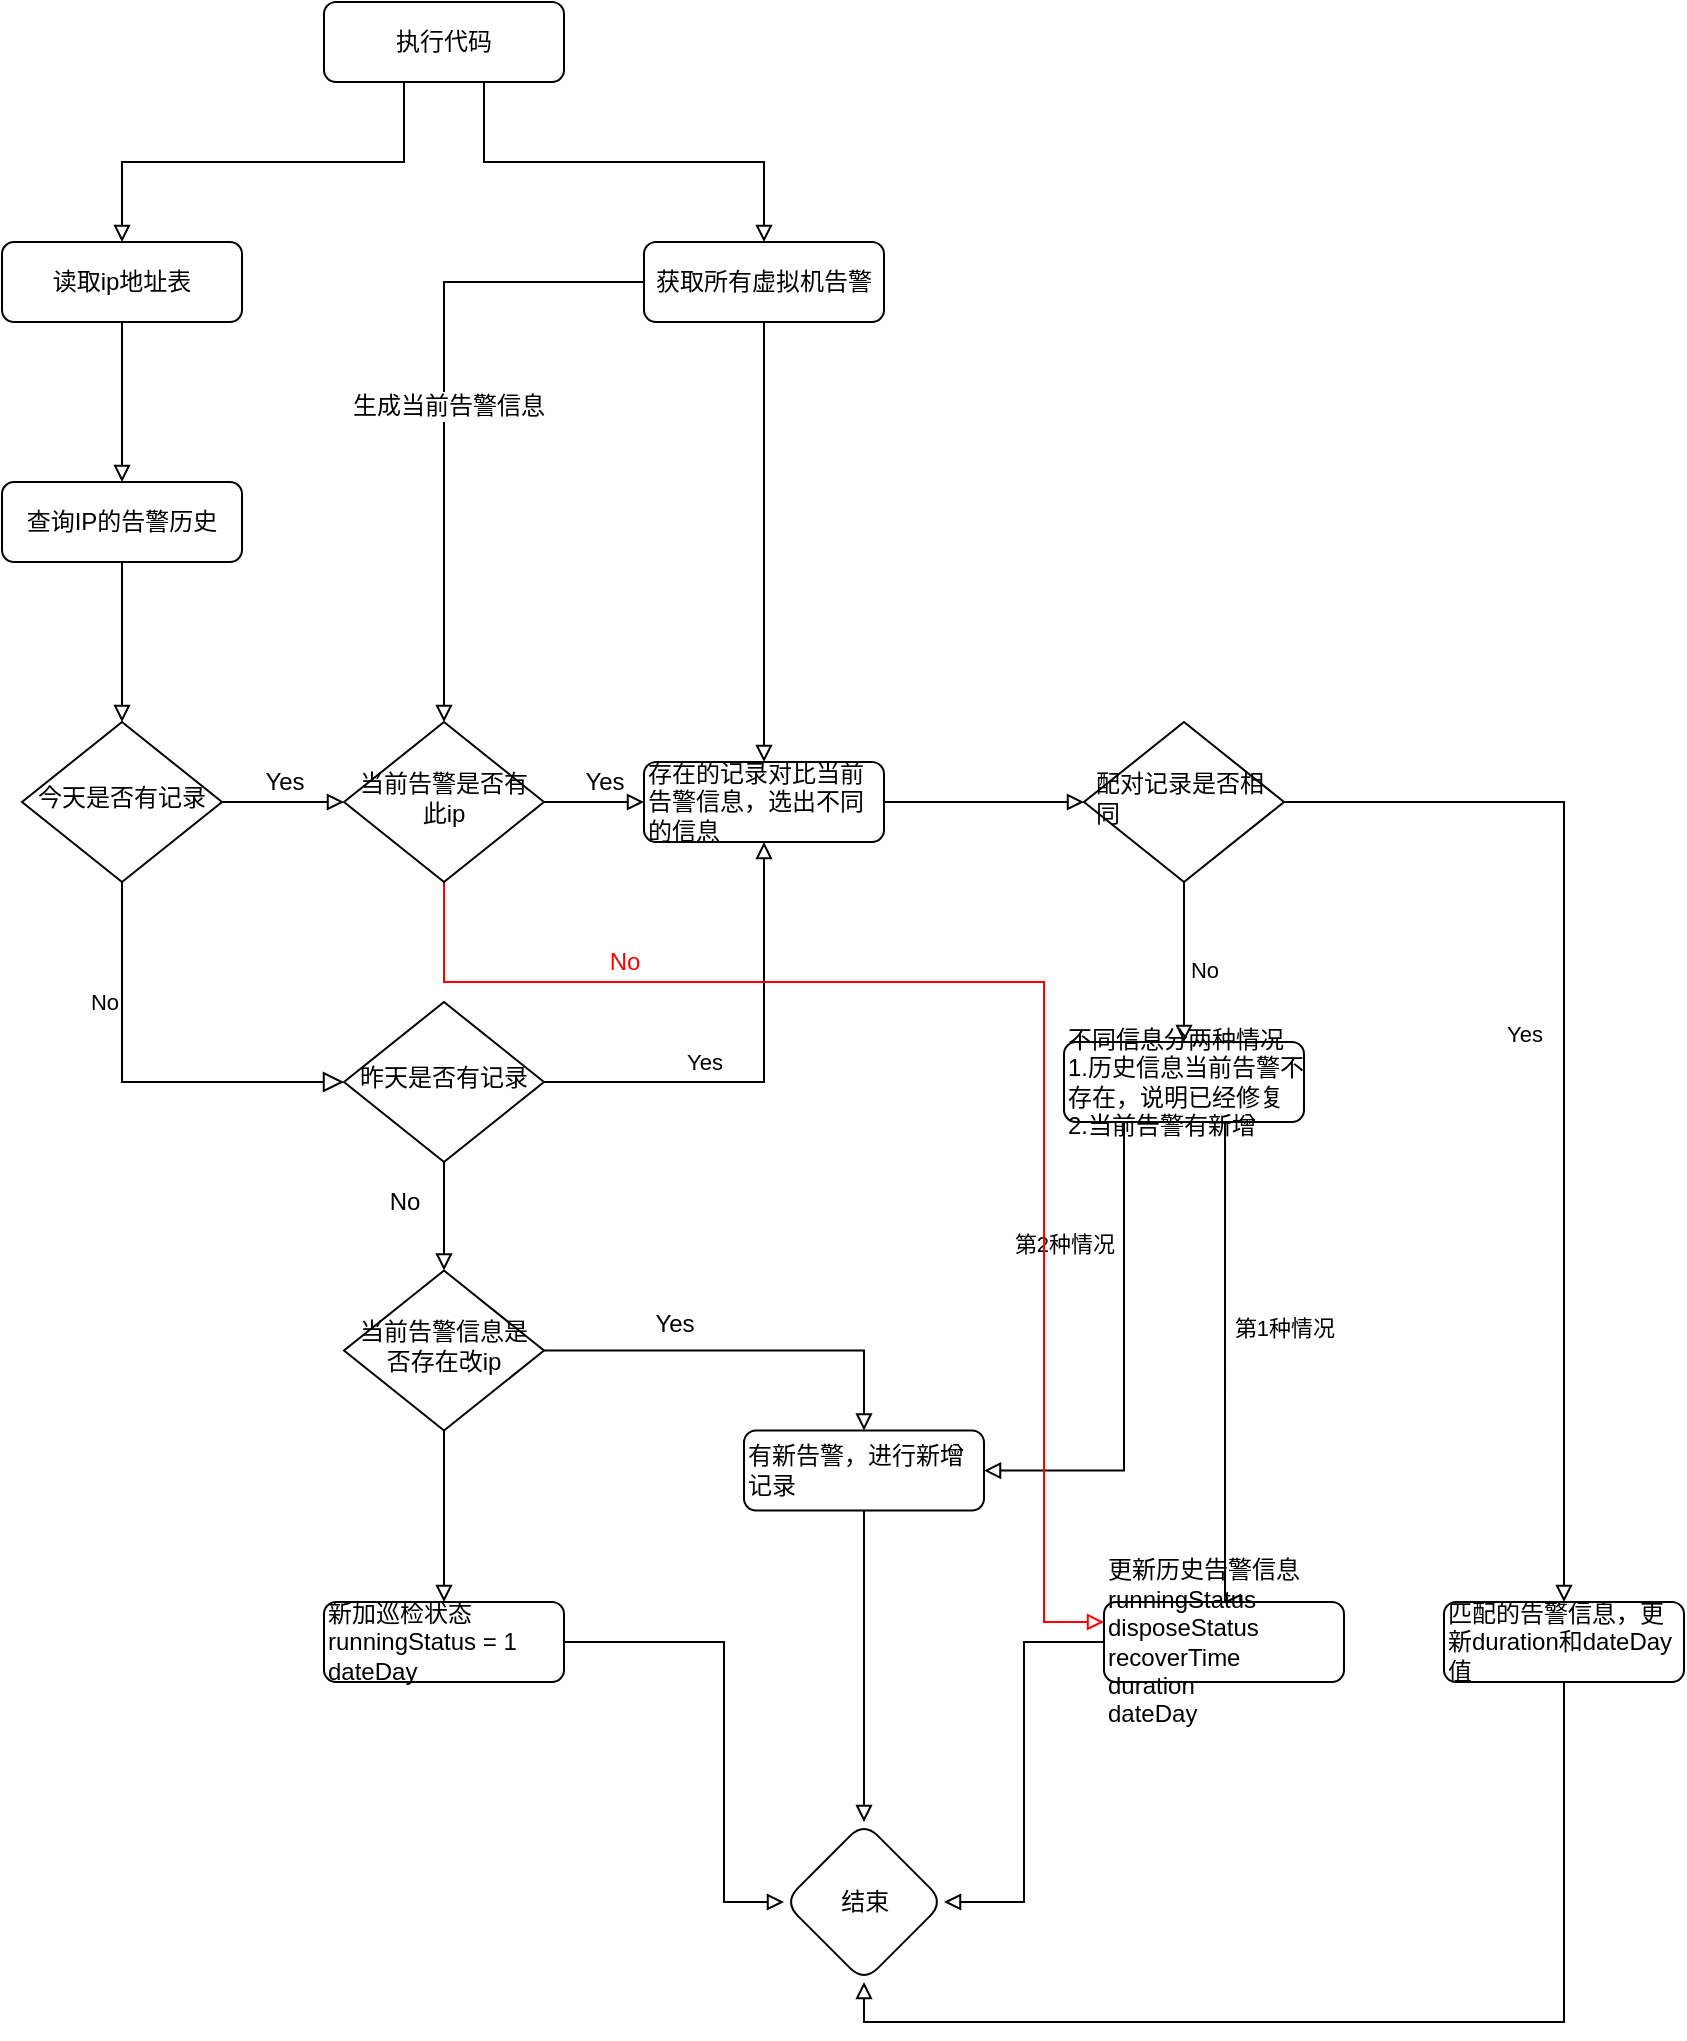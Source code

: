 <mxfile version="17.4.5" type="github">
  <diagram id="C5RBs43oDa-KdzZeNtuy" name="Page-1">
    <mxGraphModel dx="827" dy="459" grid="1" gridSize="10" guides="1" tooltips="1" connect="1" arrows="1" fold="1" page="1" pageScale="1" pageWidth="827" pageHeight="1169" math="0" shadow="0">
      <root>
        <mxCell id="WIyWlLk6GJQsqaUBKTNV-0" />
        <mxCell id="WIyWlLk6GJQsqaUBKTNV-1" parent="WIyWlLk6GJQsqaUBKTNV-0" />
        <mxCell id="_8nHyWnCvMnWl4ZnAWqh-7" value="" style="edgeStyle=orthogonalEdgeStyle;rounded=0;orthogonalLoop=1;jettySize=auto;html=1;startArrow=none;startFill=0;endArrow=block;endFill=0;" parent="WIyWlLk6GJQsqaUBKTNV-1" source="WIyWlLk6GJQsqaUBKTNV-3" target="_8nHyWnCvMnWl4ZnAWqh-6" edge="1">
          <mxGeometry relative="1" as="geometry" />
        </mxCell>
        <mxCell id="WIyWlLk6GJQsqaUBKTNV-3" value="读取ip地址表" style="rounded=1;whiteSpace=wrap;html=1;fontSize=12;glass=0;strokeWidth=1;shadow=0;" parent="WIyWlLk6GJQsqaUBKTNV-1" vertex="1">
          <mxGeometry x="119" y="160" width="120" height="40" as="geometry" />
        </mxCell>
        <mxCell id="WIyWlLk6GJQsqaUBKTNV-5" value="No" style="edgeStyle=orthogonalEdgeStyle;rounded=0;html=1;jettySize=auto;orthogonalLoop=1;fontSize=11;endArrow=block;endFill=0;endSize=8;strokeWidth=1;shadow=0;labelBackgroundColor=none;entryX=0;entryY=0.5;entryDx=0;entryDy=0;" parent="WIyWlLk6GJQsqaUBKTNV-1" source="WIyWlLk6GJQsqaUBKTNV-6" target="_8nHyWnCvMnWl4ZnAWqh-10" edge="1">
          <mxGeometry x="-0.431" y="-9" relative="1" as="geometry">
            <mxPoint as="offset" />
            <Array as="points">
              <mxPoint x="179" y="580" />
            </Array>
          </mxGeometry>
        </mxCell>
        <mxCell id="_3SwLYufHKyttF1XDmPT-38" value="" style="edgeStyle=orthogonalEdgeStyle;rounded=0;orthogonalLoop=1;jettySize=auto;html=1;fontSize=12;endArrow=block;endFill=0;" edge="1" parent="WIyWlLk6GJQsqaUBKTNV-1" source="WIyWlLk6GJQsqaUBKTNV-6" target="_3SwLYufHKyttF1XDmPT-37">
          <mxGeometry relative="1" as="geometry" />
        </mxCell>
        <mxCell id="_3SwLYufHKyttF1XDmPT-39" value="Yes" style="edgeLabel;html=1;align=center;verticalAlign=middle;resizable=0;points=[];fontSize=12;" vertex="1" connectable="0" parent="_3SwLYufHKyttF1XDmPT-38">
          <mxGeometry x="-0.438" y="2" relative="1" as="geometry">
            <mxPoint x="14" y="-8" as="offset" />
          </mxGeometry>
        </mxCell>
        <mxCell id="WIyWlLk6GJQsqaUBKTNV-6" value="今天是否有记录" style="rhombus;whiteSpace=wrap;html=1;shadow=0;fontFamily=Helvetica;fontSize=12;align=center;strokeWidth=1;spacing=6;spacingTop=-4;" parent="WIyWlLk6GJQsqaUBKTNV-1" vertex="1">
          <mxGeometry x="129" y="400" width="100" height="80" as="geometry" />
        </mxCell>
        <mxCell id="_8nHyWnCvMnWl4ZnAWqh-3" style="edgeStyle=orthogonalEdgeStyle;rounded=0;orthogonalLoop=1;jettySize=auto;html=1;entryX=0.5;entryY=0;entryDx=0;entryDy=0;endArrow=block;endFill=0;" parent="WIyWlLk6GJQsqaUBKTNV-1" source="_8nHyWnCvMnWl4ZnAWqh-0" target="WIyWlLk6GJQsqaUBKTNV-3" edge="1">
          <mxGeometry relative="1" as="geometry">
            <Array as="points">
              <mxPoint x="320" y="120" />
              <mxPoint x="179" y="120" />
            </Array>
          </mxGeometry>
        </mxCell>
        <mxCell id="_8nHyWnCvMnWl4ZnAWqh-5" value="" style="edgeStyle=orthogonalEdgeStyle;rounded=0;orthogonalLoop=1;jettySize=auto;html=1;startArrow=none;startFill=0;endArrow=block;endFill=0;" parent="WIyWlLk6GJQsqaUBKTNV-1" source="_8nHyWnCvMnWl4ZnAWqh-0" target="_8nHyWnCvMnWl4ZnAWqh-4" edge="1">
          <mxGeometry relative="1" as="geometry">
            <Array as="points">
              <mxPoint x="360" y="120" />
              <mxPoint x="500" y="120" />
            </Array>
          </mxGeometry>
        </mxCell>
        <mxCell id="_8nHyWnCvMnWl4ZnAWqh-0" value="执行代码" style="rounded=1;whiteSpace=wrap;html=1;fontSize=12;glass=0;strokeWidth=1;shadow=0;" parent="WIyWlLk6GJQsqaUBKTNV-1" vertex="1">
          <mxGeometry x="280" y="40" width="120" height="40" as="geometry" />
        </mxCell>
        <mxCell id="_8nHyWnCvMnWl4ZnAWqh-25" style="edgeStyle=orthogonalEdgeStyle;rounded=0;orthogonalLoop=1;jettySize=auto;html=1;entryX=0.5;entryY=0;entryDx=0;entryDy=0;startArrow=none;startFill=0;endArrow=block;endFill=0;" parent="WIyWlLk6GJQsqaUBKTNV-1" source="_8nHyWnCvMnWl4ZnAWqh-4" target="_8nHyWnCvMnWl4ZnAWqh-14" edge="1">
          <mxGeometry relative="1" as="geometry">
            <Array as="points">
              <mxPoint x="500" y="370" />
              <mxPoint x="500" y="370" />
            </Array>
          </mxGeometry>
        </mxCell>
        <mxCell id="_3SwLYufHKyttF1XDmPT-40" style="edgeStyle=orthogonalEdgeStyle;rounded=0;orthogonalLoop=1;jettySize=auto;html=1;entryX=0.5;entryY=0;entryDx=0;entryDy=0;fontSize=12;endArrow=block;endFill=0;" edge="1" parent="WIyWlLk6GJQsqaUBKTNV-1" source="_8nHyWnCvMnWl4ZnAWqh-4" target="_3SwLYufHKyttF1XDmPT-37">
          <mxGeometry relative="1" as="geometry" />
        </mxCell>
        <mxCell id="_3SwLYufHKyttF1XDmPT-41" value="生成当前告警信息" style="edgeLabel;html=1;align=center;verticalAlign=middle;resizable=0;points=[];fontSize=12;" vertex="1" connectable="0" parent="_3SwLYufHKyttF1XDmPT-40">
          <mxGeometry x="0.014" y="2" relative="1" as="geometry">
            <mxPoint as="offset" />
          </mxGeometry>
        </mxCell>
        <mxCell id="_8nHyWnCvMnWl4ZnAWqh-4" value="获取所有虚拟机告警" style="rounded=1;whiteSpace=wrap;html=1;fontSize=12;glass=0;strokeWidth=1;shadow=0;" parent="WIyWlLk6GJQsqaUBKTNV-1" vertex="1">
          <mxGeometry x="440" y="160" width="120" height="40" as="geometry" />
        </mxCell>
        <mxCell id="_8nHyWnCvMnWl4ZnAWqh-8" style="edgeStyle=orthogonalEdgeStyle;rounded=0;orthogonalLoop=1;jettySize=auto;html=1;entryX=0.5;entryY=0;entryDx=0;entryDy=0;startArrow=none;startFill=0;endArrow=block;endFill=0;" parent="WIyWlLk6GJQsqaUBKTNV-1" source="_8nHyWnCvMnWl4ZnAWqh-6" target="WIyWlLk6GJQsqaUBKTNV-6" edge="1">
          <mxGeometry relative="1" as="geometry" />
        </mxCell>
        <mxCell id="_8nHyWnCvMnWl4ZnAWqh-6" value="查询IP的告警历史" style="rounded=1;whiteSpace=wrap;html=1;fontSize=12;glass=0;strokeWidth=1;shadow=0;" parent="WIyWlLk6GJQsqaUBKTNV-1" vertex="1">
          <mxGeometry x="119" y="280" width="120" height="40" as="geometry" />
        </mxCell>
        <mxCell id="_8nHyWnCvMnWl4ZnAWqh-23" style="edgeStyle=orthogonalEdgeStyle;rounded=0;orthogonalLoop=1;jettySize=auto;html=1;startArrow=none;startFill=0;endArrow=block;endFill=0;" parent="WIyWlLk6GJQsqaUBKTNV-1" source="_8nHyWnCvMnWl4ZnAWqh-10" target="_8nHyWnCvMnWl4ZnAWqh-14" edge="1">
          <mxGeometry relative="1" as="geometry" />
        </mxCell>
        <mxCell id="_8nHyWnCvMnWl4ZnAWqh-24" value="Yes" style="edgeLabel;html=1;align=center;verticalAlign=middle;resizable=0;points=[];" parent="_8nHyWnCvMnWl4ZnAWqh-23" vertex="1" connectable="0">
          <mxGeometry x="-0.087" y="2" relative="1" as="geometry">
            <mxPoint x="-25" y="-8" as="offset" />
          </mxGeometry>
        </mxCell>
        <mxCell id="_3SwLYufHKyttF1XDmPT-25" value="" style="edgeStyle=orthogonalEdgeStyle;rounded=0;orthogonalLoop=1;jettySize=auto;html=1;fontSize=12;endArrow=block;endFill=0;" edge="1" parent="WIyWlLk6GJQsqaUBKTNV-1" source="_8nHyWnCvMnWl4ZnAWqh-10" target="_3SwLYufHKyttF1XDmPT-24">
          <mxGeometry relative="1" as="geometry" />
        </mxCell>
        <mxCell id="_3SwLYufHKyttF1XDmPT-26" value="No" style="edgeLabel;html=1;align=center;verticalAlign=middle;resizable=0;points=[];fontSize=12;" vertex="1" connectable="0" parent="_3SwLYufHKyttF1XDmPT-25">
          <mxGeometry x="-0.447" relative="1" as="geometry">
            <mxPoint x="-20" y="5" as="offset" />
          </mxGeometry>
        </mxCell>
        <mxCell id="_8nHyWnCvMnWl4ZnAWqh-10" value="昨天是否有记录" style="rhombus;whiteSpace=wrap;html=1;shadow=0;fontFamily=Helvetica;fontSize=12;align=center;strokeWidth=1;spacing=6;spacingTop=-4;" parent="WIyWlLk6GJQsqaUBKTNV-1" vertex="1">
          <mxGeometry x="290" y="540" width="100" height="80" as="geometry" />
        </mxCell>
        <mxCell id="_3SwLYufHKyttF1XDmPT-12" value="" style="edgeStyle=orthogonalEdgeStyle;rounded=0;orthogonalLoop=1;jettySize=auto;html=1;endArrow=block;endFill=0;" edge="1" parent="WIyWlLk6GJQsqaUBKTNV-1" source="_8nHyWnCvMnWl4ZnAWqh-14" target="_3SwLYufHKyttF1XDmPT-7">
          <mxGeometry relative="1" as="geometry" />
        </mxCell>
        <mxCell id="_8nHyWnCvMnWl4ZnAWqh-14" value="存在的记录对比当前告警信息，选出不同的信息" style="rounded=1;whiteSpace=wrap;html=1;fontSize=12;glass=0;strokeWidth=1;shadow=0;align=left;" parent="WIyWlLk6GJQsqaUBKTNV-1" vertex="1">
          <mxGeometry x="440" y="420" width="120" height="40" as="geometry" />
        </mxCell>
        <mxCell id="_3SwLYufHKyttF1XDmPT-34" style="edgeStyle=orthogonalEdgeStyle;rounded=0;orthogonalLoop=1;jettySize=auto;html=1;entryX=0.5;entryY=0;entryDx=0;entryDy=0;fontSize=12;endArrow=block;endFill=0;" edge="1" parent="WIyWlLk6GJQsqaUBKTNV-1" source="_3SwLYufHKyttF1XDmPT-0" target="_3SwLYufHKyttF1XDmPT-31">
          <mxGeometry relative="1" as="geometry" />
        </mxCell>
        <mxCell id="_3SwLYufHKyttF1XDmPT-0" value="有新告警，进行新增记录" style="rounded=1;whiteSpace=wrap;html=1;fontSize=12;glass=0;strokeWidth=1;shadow=0;align=left;" vertex="1" parent="WIyWlLk6GJQsqaUBKTNV-1">
          <mxGeometry x="490" y="754.28" width="120" height="40" as="geometry" />
        </mxCell>
        <mxCell id="_3SwLYufHKyttF1XDmPT-15" style="edgeStyle=orthogonalEdgeStyle;rounded=0;orthogonalLoop=1;jettySize=auto;html=1;entryX=0.5;entryY=0;entryDx=0;entryDy=0;endArrow=block;endFill=0;" edge="1" parent="WIyWlLk6GJQsqaUBKTNV-1" source="_3SwLYufHKyttF1XDmPT-7" target="_3SwLYufHKyttF1XDmPT-14">
          <mxGeometry relative="1" as="geometry" />
        </mxCell>
        <mxCell id="_3SwLYufHKyttF1XDmPT-17" value="Yes" style="edgeLabel;html=1;align=center;verticalAlign=middle;resizable=0;points=[];" vertex="1" connectable="0" parent="_3SwLYufHKyttF1XDmPT-15">
          <mxGeometry x="-0.079" relative="1" as="geometry">
            <mxPoint x="-20" y="7" as="offset" />
          </mxGeometry>
        </mxCell>
        <mxCell id="_3SwLYufHKyttF1XDmPT-16" style="edgeStyle=orthogonalEdgeStyle;rounded=0;orthogonalLoop=1;jettySize=auto;html=1;entryX=0.5;entryY=0;entryDx=0;entryDy=0;endArrow=block;endFill=0;exitX=0.5;exitY=1;exitDx=0;exitDy=0;" edge="1" parent="WIyWlLk6GJQsqaUBKTNV-1" source="_3SwLYufHKyttF1XDmPT-7" target="_3SwLYufHKyttF1XDmPT-13">
          <mxGeometry relative="1" as="geometry">
            <Array as="points">
              <mxPoint x="710" y="500" />
              <mxPoint x="710" y="500" />
            </Array>
          </mxGeometry>
        </mxCell>
        <mxCell id="_3SwLYufHKyttF1XDmPT-18" value="No" style="edgeLabel;html=1;align=center;verticalAlign=middle;resizable=0;points=[];" vertex="1" connectable="0" parent="_3SwLYufHKyttF1XDmPT-16">
          <mxGeometry x="0.133" y="-1" relative="1" as="geometry">
            <mxPoint x="11" y="-2" as="offset" />
          </mxGeometry>
        </mxCell>
        <mxCell id="_3SwLYufHKyttF1XDmPT-7" value="配对记录是否相同" style="rhombus;whiteSpace=wrap;html=1;shadow=0;fontFamily=Helvetica;fontSize=12;align=left;strokeWidth=1;spacing=6;spacingTop=-4;" vertex="1" parent="WIyWlLk6GJQsqaUBKTNV-1">
          <mxGeometry x="660" y="400" width="100" height="80" as="geometry" />
        </mxCell>
        <mxCell id="_3SwLYufHKyttF1XDmPT-19" style="edgeStyle=orthogonalEdgeStyle;rounded=0;orthogonalLoop=1;jettySize=auto;html=1;entryX=1;entryY=0.5;entryDx=0;entryDy=0;endArrow=block;endFill=0;exitX=0.25;exitY=1;exitDx=0;exitDy=0;" edge="1" parent="WIyWlLk6GJQsqaUBKTNV-1" source="_3SwLYufHKyttF1XDmPT-13" target="_3SwLYufHKyttF1XDmPT-0">
          <mxGeometry relative="1" as="geometry">
            <mxPoint x="810" y="600" as="sourcePoint" />
            <Array as="points">
              <mxPoint x="680" y="774" />
            </Array>
          </mxGeometry>
        </mxCell>
        <mxCell id="_3SwLYufHKyttF1XDmPT-21" value="第2种情况" style="edgeLabel;html=1;align=center;verticalAlign=middle;resizable=0;points=[];" vertex="1" connectable="0" parent="_3SwLYufHKyttF1XDmPT-19">
          <mxGeometry x="-0.503" relative="1" as="geometry">
            <mxPoint x="-30" as="offset" />
          </mxGeometry>
        </mxCell>
        <mxCell id="_3SwLYufHKyttF1XDmPT-20" style="edgeStyle=orthogonalEdgeStyle;rounded=0;orthogonalLoop=1;jettySize=auto;html=1;exitX=0.671;exitY=0.963;exitDx=0;exitDy=0;endArrow=block;endFill=0;exitPerimeter=0;entryX=0.5;entryY=0;entryDx=0;entryDy=0;" edge="1" parent="WIyWlLk6GJQsqaUBKTNV-1" source="_3SwLYufHKyttF1XDmPT-13" target="_3SwLYufHKyttF1XDmPT-23">
          <mxGeometry relative="1" as="geometry">
            <mxPoint x="841" y="830" as="targetPoint" />
            <Array as="points">
              <mxPoint x="731" y="860" />
              <mxPoint x="740" y="860" />
            </Array>
          </mxGeometry>
        </mxCell>
        <mxCell id="_3SwLYufHKyttF1XDmPT-22" value="第1种情况" style="edgeLabel;html=1;align=center;verticalAlign=middle;resizable=0;points=[];" vertex="1" connectable="0" parent="_3SwLYufHKyttF1XDmPT-20">
          <mxGeometry x="-0.326" y="1" relative="1" as="geometry">
            <mxPoint x="28" y="3" as="offset" />
          </mxGeometry>
        </mxCell>
        <mxCell id="_3SwLYufHKyttF1XDmPT-13" value="不同信息分两种情况&lt;br&gt;1.历史信息当前告警不存在，说明已经修复&lt;br&gt;2.当前告警有新增" style="rounded=1;whiteSpace=wrap;html=1;fontSize=12;glass=0;strokeWidth=1;shadow=0;align=left;" vertex="1" parent="WIyWlLk6GJQsqaUBKTNV-1">
          <mxGeometry x="650" y="560" width="120" height="40" as="geometry" />
        </mxCell>
        <mxCell id="_3SwLYufHKyttF1XDmPT-36" style="edgeStyle=orthogonalEdgeStyle;rounded=0;orthogonalLoop=1;jettySize=auto;html=1;entryX=0.5;entryY=1;entryDx=0;entryDy=0;fontSize=12;endArrow=block;endFill=0;" edge="1" parent="WIyWlLk6GJQsqaUBKTNV-1" source="_3SwLYufHKyttF1XDmPT-14" target="_3SwLYufHKyttF1XDmPT-31">
          <mxGeometry relative="1" as="geometry">
            <Array as="points">
              <mxPoint x="900" y="1050" />
              <mxPoint x="550" y="1050" />
            </Array>
          </mxGeometry>
        </mxCell>
        <mxCell id="_3SwLYufHKyttF1XDmPT-14" value="匹配的告警信息，更新duration和dateDay值" style="rounded=1;whiteSpace=wrap;html=1;fontSize=12;glass=0;strokeWidth=1;shadow=0;align=left;" vertex="1" parent="WIyWlLk6GJQsqaUBKTNV-1">
          <mxGeometry x="840" y="840" width="120" height="40" as="geometry" />
        </mxCell>
        <mxCell id="_3SwLYufHKyttF1XDmPT-33" style="edgeStyle=orthogonalEdgeStyle;rounded=0;orthogonalLoop=1;jettySize=auto;html=1;entryX=1;entryY=0.5;entryDx=0;entryDy=0;fontSize=12;endArrow=block;endFill=0;" edge="1" parent="WIyWlLk6GJQsqaUBKTNV-1" source="_3SwLYufHKyttF1XDmPT-23" target="_3SwLYufHKyttF1XDmPT-31">
          <mxGeometry relative="1" as="geometry" />
        </mxCell>
        <mxCell id="_3SwLYufHKyttF1XDmPT-23" value="&lt;font style=&quot;font-size: 12px;&quot;&gt;更新历史告警信息runningStatus&lt;br style=&quot;font-size: 12px;&quot;&gt;disposeStatus&lt;br style=&quot;font-size: 12px;&quot;&gt;recoverTime&lt;br style=&quot;font-size: 12px;&quot;&gt;duration&lt;br style=&quot;font-size: 12px;&quot;&gt;dateDay&lt;/font&gt;" style="rounded=1;whiteSpace=wrap;html=1;fontSize=12;glass=0;strokeWidth=1;shadow=0;align=left;" vertex="1" parent="WIyWlLk6GJQsqaUBKTNV-1">
          <mxGeometry x="670" y="840" width="120" height="40" as="geometry" />
        </mxCell>
        <mxCell id="_3SwLYufHKyttF1XDmPT-27" style="edgeStyle=orthogonalEdgeStyle;rounded=0;orthogonalLoop=1;jettySize=auto;html=1;entryX=0.5;entryY=0;entryDx=0;entryDy=0;fontSize=12;endArrow=block;endFill=0;" edge="1" parent="WIyWlLk6GJQsqaUBKTNV-1" source="_3SwLYufHKyttF1XDmPT-24" target="_3SwLYufHKyttF1XDmPT-0">
          <mxGeometry relative="1" as="geometry" />
        </mxCell>
        <mxCell id="_3SwLYufHKyttF1XDmPT-30" value="Yes" style="edgeLabel;html=1;align=center;verticalAlign=middle;resizable=0;points=[];fontSize=12;" vertex="1" connectable="0" parent="_3SwLYufHKyttF1XDmPT-27">
          <mxGeometry x="-0.393" y="1" relative="1" as="geometry">
            <mxPoint x="4" y="-13" as="offset" />
          </mxGeometry>
        </mxCell>
        <mxCell id="_3SwLYufHKyttF1XDmPT-29" value="" style="edgeStyle=orthogonalEdgeStyle;rounded=0;orthogonalLoop=1;jettySize=auto;html=1;fontSize=12;endArrow=block;endFill=0;" edge="1" parent="WIyWlLk6GJQsqaUBKTNV-1" source="_3SwLYufHKyttF1XDmPT-24" target="_3SwLYufHKyttF1XDmPT-28">
          <mxGeometry relative="1" as="geometry" />
        </mxCell>
        <mxCell id="_3SwLYufHKyttF1XDmPT-24" value="当前告警信息是否存在改ip" style="rhombus;whiteSpace=wrap;html=1;shadow=0;fontFamily=Helvetica;fontSize=12;align=center;strokeWidth=1;spacing=6;spacingTop=-4;" vertex="1" parent="WIyWlLk6GJQsqaUBKTNV-1">
          <mxGeometry x="290" y="674.28" width="100" height="80" as="geometry" />
        </mxCell>
        <mxCell id="_3SwLYufHKyttF1XDmPT-32" value="" style="edgeStyle=orthogonalEdgeStyle;rounded=0;orthogonalLoop=1;jettySize=auto;html=1;fontSize=12;endArrow=block;endFill=0;" edge="1" parent="WIyWlLk6GJQsqaUBKTNV-1" source="_3SwLYufHKyttF1XDmPT-28" target="_3SwLYufHKyttF1XDmPT-31">
          <mxGeometry relative="1" as="geometry">
            <Array as="points">
              <mxPoint x="480" y="860" />
              <mxPoint x="480" y="990" />
            </Array>
          </mxGeometry>
        </mxCell>
        <mxCell id="_3SwLYufHKyttF1XDmPT-28" value="新加巡检状态&lt;br&gt;runningStatus = 1&lt;br&gt;dateDay" style="rounded=1;whiteSpace=wrap;html=1;fontSize=12;glass=0;strokeWidth=1;shadow=0;align=left;" vertex="1" parent="WIyWlLk6GJQsqaUBKTNV-1">
          <mxGeometry x="280" y="840" width="120" height="40" as="geometry" />
        </mxCell>
        <mxCell id="_3SwLYufHKyttF1XDmPT-31" value="&amp;nbsp; &amp;nbsp; &amp;nbsp; &amp;nbsp; 结束" style="rhombus;whiteSpace=wrap;html=1;align=left;rounded=1;glass=0;strokeWidth=1;shadow=0;" vertex="1" parent="WIyWlLk6GJQsqaUBKTNV-1">
          <mxGeometry x="510" y="950" width="80" height="80" as="geometry" />
        </mxCell>
        <mxCell id="_3SwLYufHKyttF1XDmPT-42" value="Yes" style="edgeStyle=orthogonalEdgeStyle;rounded=0;orthogonalLoop=1;jettySize=auto;html=1;fontSize=12;endArrow=block;endFill=0;" edge="1" parent="WIyWlLk6GJQsqaUBKTNV-1" source="_3SwLYufHKyttF1XDmPT-37" target="_8nHyWnCvMnWl4ZnAWqh-14">
          <mxGeometry x="0.2" y="10" relative="1" as="geometry">
            <mxPoint as="offset" />
          </mxGeometry>
        </mxCell>
        <mxCell id="_3SwLYufHKyttF1XDmPT-43" style="edgeStyle=orthogonalEdgeStyle;rounded=0;orthogonalLoop=1;jettySize=auto;html=1;fontSize=12;endArrow=block;endFill=0;entryX=0;entryY=0.25;entryDx=0;entryDy=0;exitX=0.5;exitY=1;exitDx=0;exitDy=0;fontColor=#FF0000;strokeColor=#FF0000;" edge="1" parent="WIyWlLk6GJQsqaUBKTNV-1" source="_3SwLYufHKyttF1XDmPT-37" target="_3SwLYufHKyttF1XDmPT-23">
          <mxGeometry relative="1" as="geometry">
            <mxPoint x="620" y="723.636" as="targetPoint" />
            <Array as="points">
              <mxPoint x="340" y="530" />
              <mxPoint x="640" y="530" />
              <mxPoint x="640" y="850" />
            </Array>
          </mxGeometry>
        </mxCell>
        <mxCell id="_3SwLYufHKyttF1XDmPT-44" value="No" style="edgeLabel;html=1;align=center;verticalAlign=middle;resizable=0;points=[];fontSize=12;fontColor=#FF0000;" vertex="1" connectable="0" parent="_3SwLYufHKyttF1XDmPT-43">
          <mxGeometry x="-0.6" y="4" relative="1" as="geometry">
            <mxPoint y="-6" as="offset" />
          </mxGeometry>
        </mxCell>
        <mxCell id="_3SwLYufHKyttF1XDmPT-37" value="当前告警是否有此ip" style="rhombus;whiteSpace=wrap;html=1;shadow=0;fontFamily=Helvetica;fontSize=12;align=center;strokeWidth=1;spacing=6;spacingTop=-4;" vertex="1" parent="WIyWlLk6GJQsqaUBKTNV-1">
          <mxGeometry x="290" y="400" width="100" height="80" as="geometry" />
        </mxCell>
      </root>
    </mxGraphModel>
  </diagram>
</mxfile>
